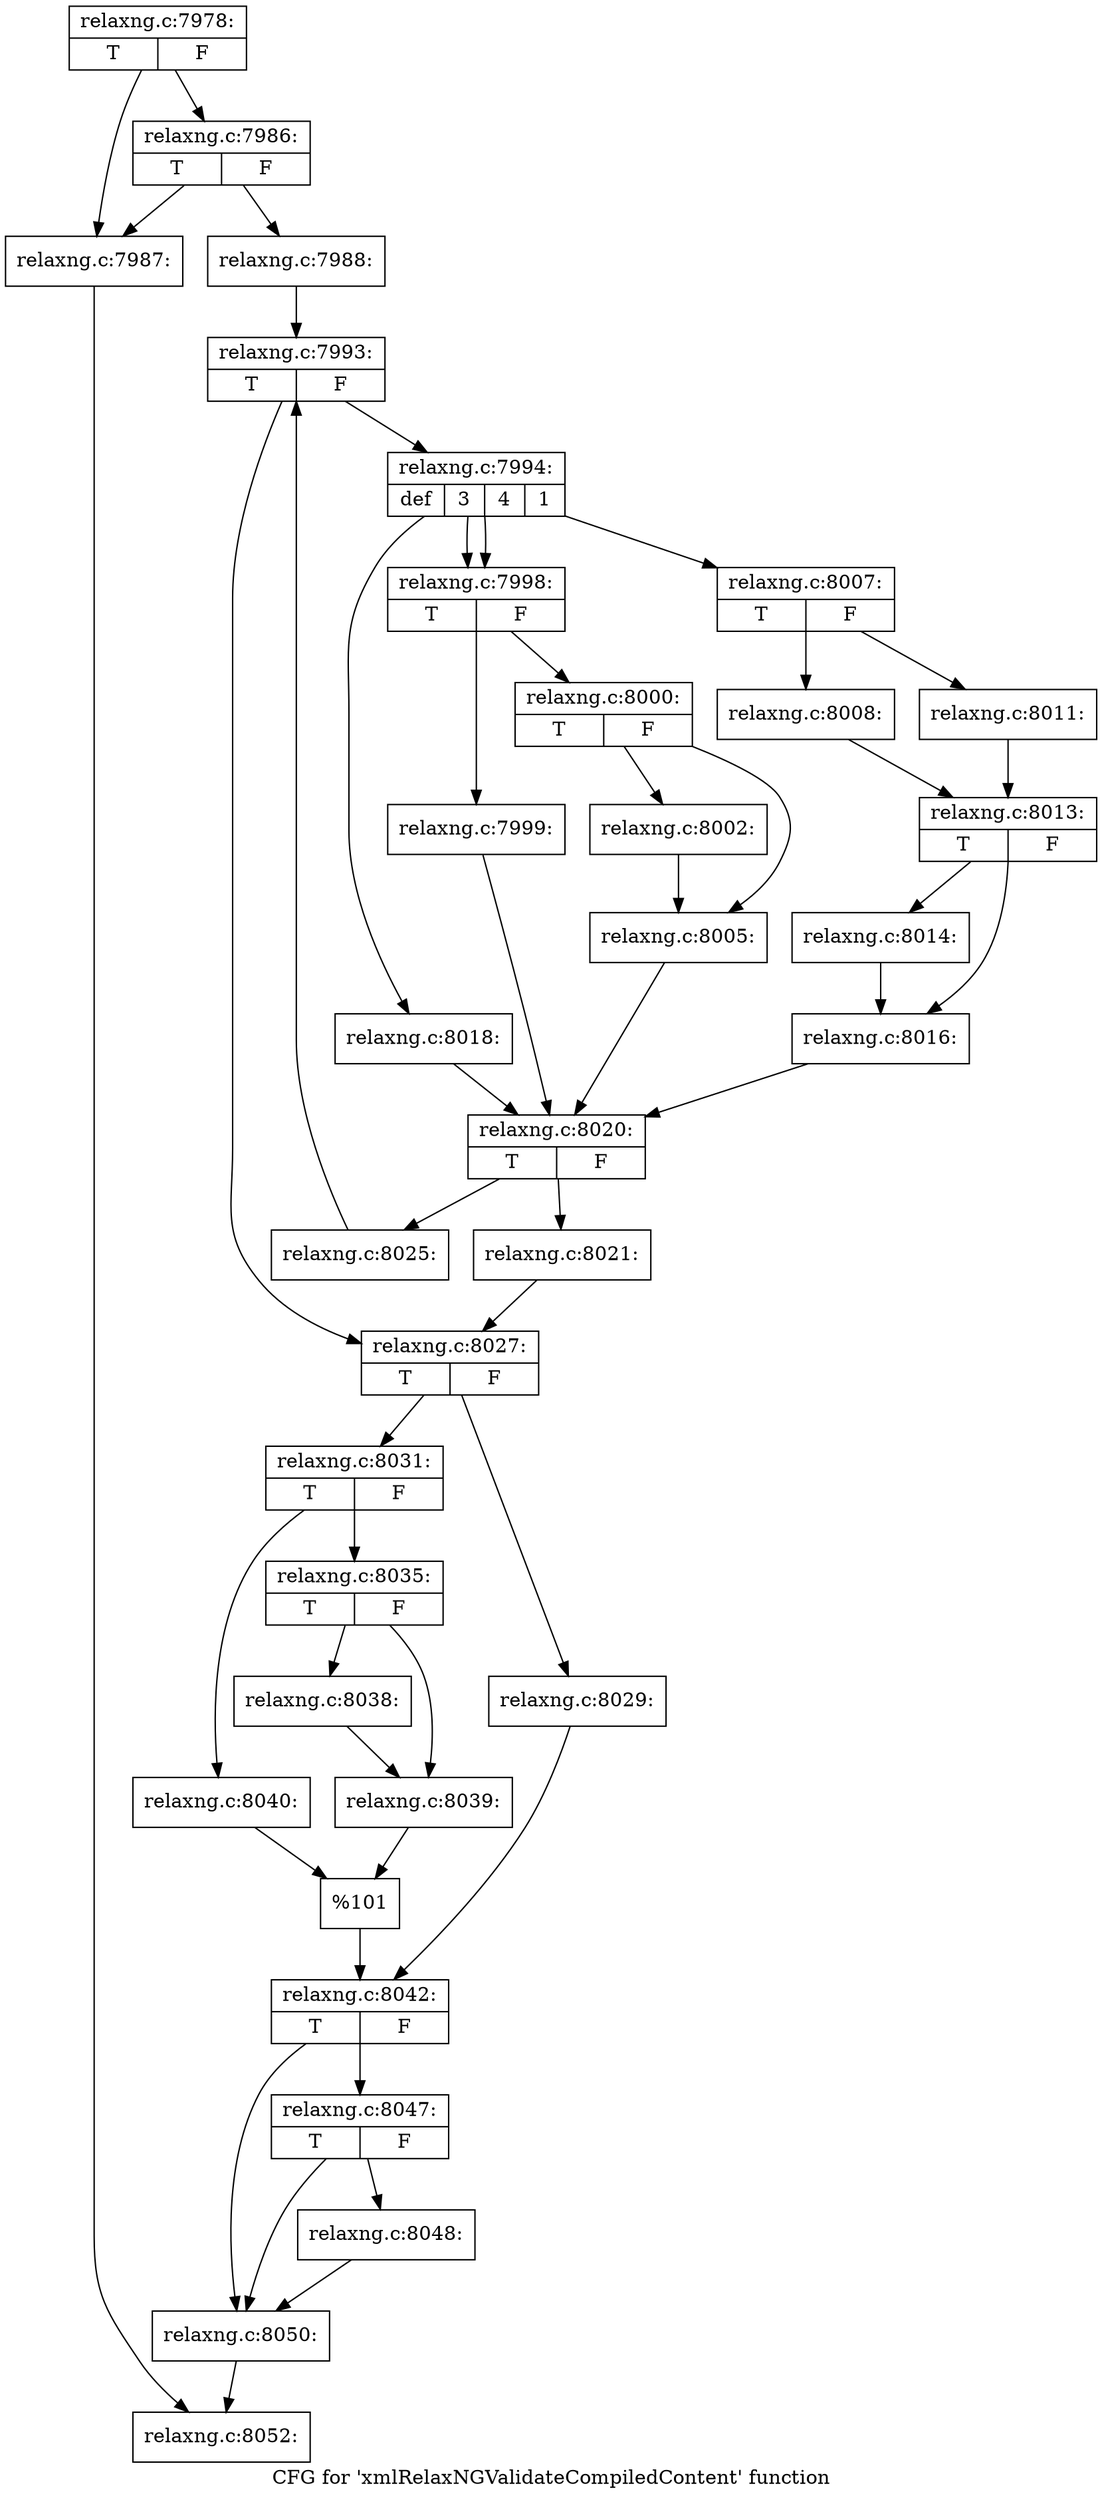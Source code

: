 digraph "CFG for 'xmlRelaxNGValidateCompiledContent' function" {
	label="CFG for 'xmlRelaxNGValidateCompiledContent' function";

	Node0x3fd2070 [shape=record,label="{relaxng.c:7978:|{<s0>T|<s1>F}}"];
	Node0x3fd2070 -> Node0x3fd7c10;
	Node0x3fd2070 -> Node0x3fd7cb0;
	Node0x3fd7cb0 [shape=record,label="{relaxng.c:7986:|{<s0>T|<s1>F}}"];
	Node0x3fd7cb0 -> Node0x3fd7c10;
	Node0x3fd7cb0 -> Node0x3fd7c60;
	Node0x3fd7c10 [shape=record,label="{relaxng.c:7987:}"];
	Node0x3fd7c10 -> Node0x3fd6410;
	Node0x3fd7c60 [shape=record,label="{relaxng.c:7988:}"];
	Node0x3fd7c60 -> Node0x38d8fa0;
	Node0x38d8fa0 [shape=record,label="{relaxng.c:7993:|{<s0>T|<s1>F}}"];
	Node0x38d8fa0 -> Node0x3fd97e0;
	Node0x38d8fa0 -> Node0x3fd8f40;
	Node0x3fd97e0 [shape=record,label="{relaxng.c:7994:|{<s0>def|<s1>3|<s2>4|<s3>1}}"];
	Node0x3fd97e0 -> Node0x3fd9d30;
	Node0x3fd97e0 -> Node0x3fda030;
	Node0x3fd97e0 -> Node0x3fda030;
	Node0x3fd97e0 -> Node0x3fdb350;
	Node0x3fda030 [shape=record,label="{relaxng.c:7998:|{<s0>T|<s1>F}}"];
	Node0x3fda030 -> Node0x3fda0e0;
	Node0x3fda030 -> Node0x3fda130;
	Node0x3fda0e0 [shape=record,label="{relaxng.c:7999:}"];
	Node0x3fda0e0 -> Node0x3fd9b20;
	Node0x3fda130 [shape=record,label="{relaxng.c:8000:|{<s0>T|<s1>F}}"];
	Node0x3fda130 -> Node0x3fda5b0;
	Node0x3fda130 -> Node0x3fdac90;
	Node0x3fda5b0 [shape=record,label="{relaxng.c:8002:}"];
	Node0x3fda5b0 -> Node0x3fdac90;
	Node0x3fdac90 [shape=record,label="{relaxng.c:8005:}"];
	Node0x3fdac90 -> Node0x3fd9b20;
	Node0x3fdb350 [shape=record,label="{relaxng.c:8007:|{<s0>T|<s1>F}}"];
	Node0x3fdb350 -> Node0x3fdb400;
	Node0x3fdb350 -> Node0x3fdb4a0;
	Node0x3fdb400 [shape=record,label="{relaxng.c:8008:}"];
	Node0x3fdb400 -> Node0x3fdb450;
	Node0x3fdb4a0 [shape=record,label="{relaxng.c:8011:}"];
	Node0x3fdb4a0 -> Node0x3fdb450;
	Node0x3fdb450 [shape=record,label="{relaxng.c:8013:|{<s0>T|<s1>F}}"];
	Node0x3fdb450 -> Node0x3fdc7b0;
	Node0x3fdb450 -> Node0x3fdc800;
	Node0x3fdc7b0 [shape=record,label="{relaxng.c:8014:}"];
	Node0x3fdc7b0 -> Node0x3fdc800;
	Node0x3fdc800 [shape=record,label="{relaxng.c:8016:}"];
	Node0x3fdc800 -> Node0x3fd9b20;
	Node0x3fd9d30 [shape=record,label="{relaxng.c:8018:}"];
	Node0x3fd9d30 -> Node0x3fd9b20;
	Node0x3fd9b20 [shape=record,label="{relaxng.c:8020:|{<s0>T|<s1>F}}"];
	Node0x3fd9b20 -> Node0x3fdd030;
	Node0x3fd9b20 -> Node0x3fdd080;
	Node0x3fdd030 [shape=record,label="{relaxng.c:8021:}"];
	Node0x3fdd030 -> Node0x3fd8f40;
	Node0x3fdd080 [shape=record,label="{relaxng.c:8025:}"];
	Node0x3fdd080 -> Node0x38d8fa0;
	Node0x3fd8f40 [shape=record,label="{relaxng.c:8027:|{<s0>T|<s1>F}}"];
	Node0x3fd8f40 -> Node0x3fdd9e0;
	Node0x3fd8f40 -> Node0x3fdda80;
	Node0x3fdd9e0 [shape=record,label="{relaxng.c:8029:}"];
	Node0x3fdd9e0 -> Node0x3fdda30;
	Node0x3fdda80 [shape=record,label="{relaxng.c:8031:|{<s0>T|<s1>F}}"];
	Node0x3fdda80 -> Node0x3fde2a0;
	Node0x3fdda80 -> Node0x3fde340;
	Node0x3fde2a0 [shape=record,label="{relaxng.c:8035:|{<s0>T|<s1>F}}"];
	Node0x3fde2a0 -> Node0x3fde8e0;
	Node0x3fde2a0 -> Node0x3fde930;
	Node0x3fde8e0 [shape=record,label="{relaxng.c:8038:}"];
	Node0x3fde8e0 -> Node0x3fde930;
	Node0x3fde930 [shape=record,label="{relaxng.c:8039:}"];
	Node0x3fde930 -> Node0x3fde2f0;
	Node0x3fde340 [shape=record,label="{relaxng.c:8040:}"];
	Node0x3fde340 -> Node0x3fde2f0;
	Node0x3fde2f0 [shape=record,label="{%101}"];
	Node0x3fde2f0 -> Node0x3fdda30;
	Node0x3fdda30 [shape=record,label="{relaxng.c:8042:|{<s0>T|<s1>F}}"];
	Node0x3fdda30 -> Node0x3fdf5a0;
	Node0x3fdda30 -> Node0x3fdf550;
	Node0x3fdf5a0 [shape=record,label="{relaxng.c:8047:|{<s0>T|<s1>F}}"];
	Node0x3fdf5a0 -> Node0x3fdf500;
	Node0x3fdf5a0 -> Node0x3fdf550;
	Node0x3fdf500 [shape=record,label="{relaxng.c:8048:}"];
	Node0x3fdf500 -> Node0x3fdf550;
	Node0x3fdf550 [shape=record,label="{relaxng.c:8050:}"];
	Node0x3fdf550 -> Node0x3fd6410;
	Node0x3fd6410 [shape=record,label="{relaxng.c:8052:}"];
}
